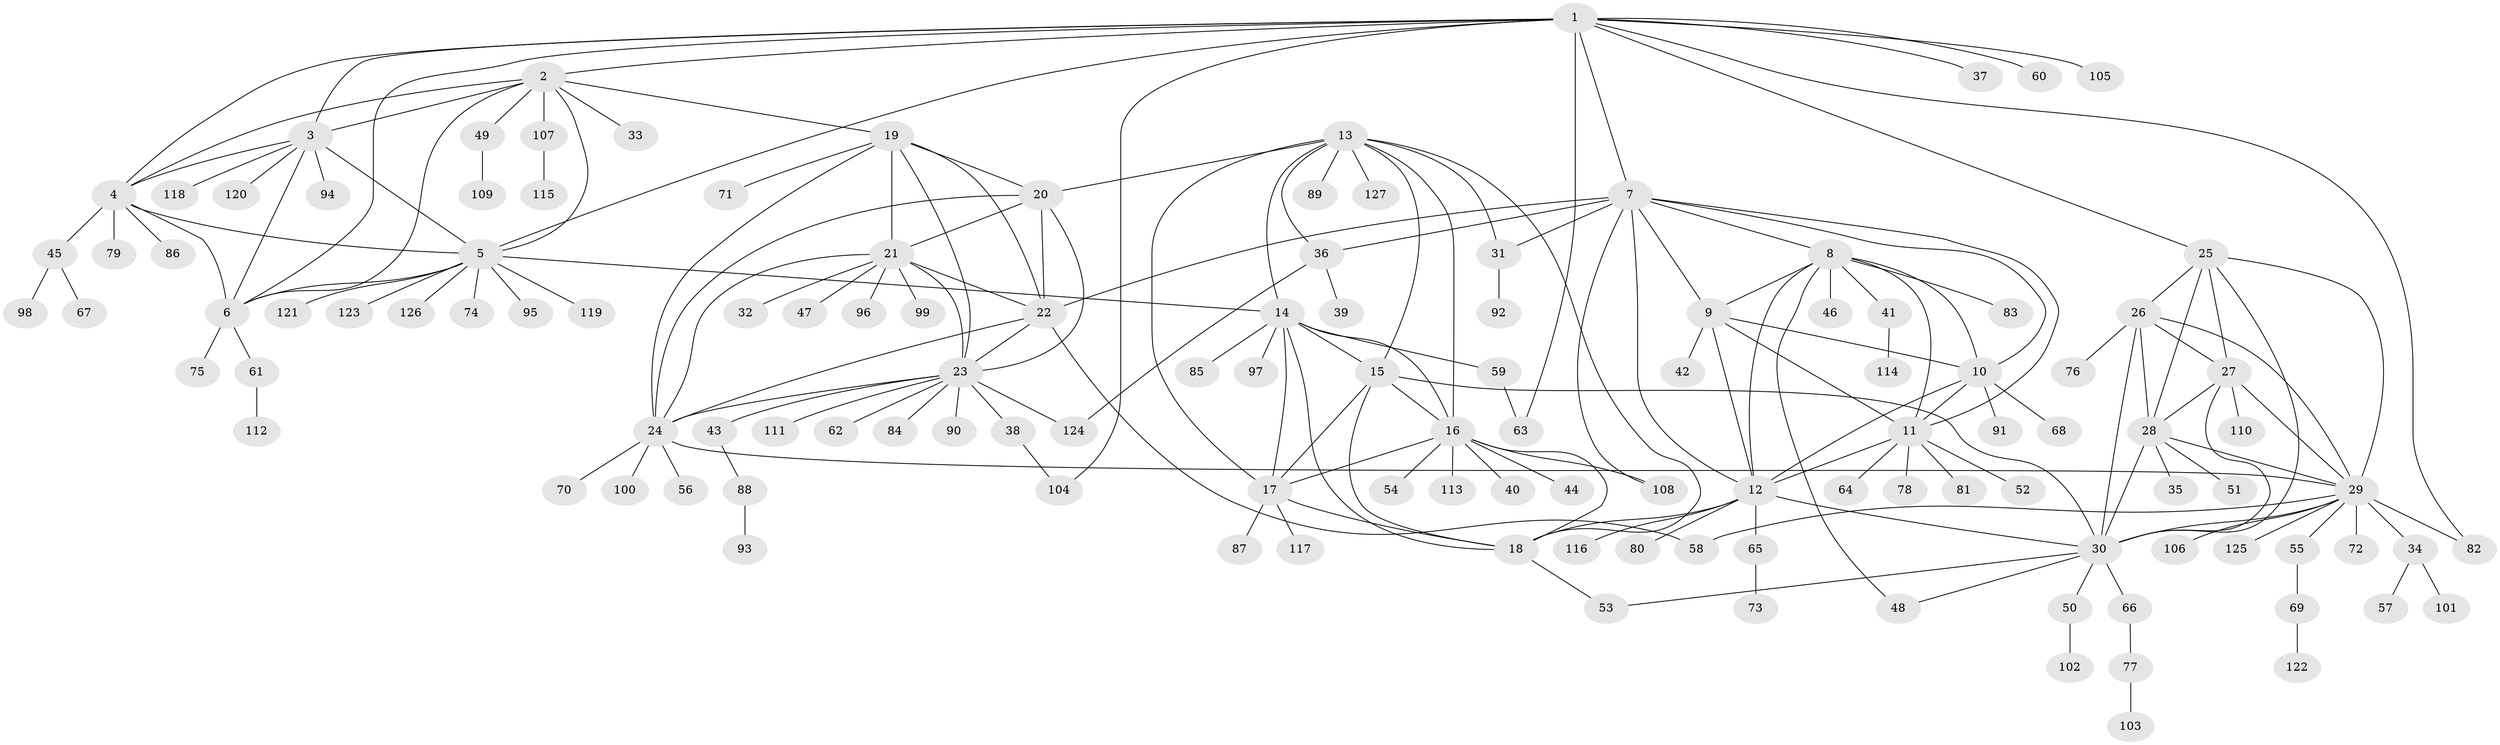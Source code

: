 // coarse degree distribution, {4: 0.10526315789473684, 7: 0.07894736842105263, 3: 0.02631578947368421, 1: 0.7368421052631579, 15: 0.02631578947368421, 5: 0.02631578947368421}
// Generated by graph-tools (version 1.1) at 2025/57/03/04/25 21:57:34]
// undirected, 127 vertices, 192 edges
graph export_dot {
graph [start="1"]
  node [color=gray90,style=filled];
  1;
  2;
  3;
  4;
  5;
  6;
  7;
  8;
  9;
  10;
  11;
  12;
  13;
  14;
  15;
  16;
  17;
  18;
  19;
  20;
  21;
  22;
  23;
  24;
  25;
  26;
  27;
  28;
  29;
  30;
  31;
  32;
  33;
  34;
  35;
  36;
  37;
  38;
  39;
  40;
  41;
  42;
  43;
  44;
  45;
  46;
  47;
  48;
  49;
  50;
  51;
  52;
  53;
  54;
  55;
  56;
  57;
  58;
  59;
  60;
  61;
  62;
  63;
  64;
  65;
  66;
  67;
  68;
  69;
  70;
  71;
  72;
  73;
  74;
  75;
  76;
  77;
  78;
  79;
  80;
  81;
  82;
  83;
  84;
  85;
  86;
  87;
  88;
  89;
  90;
  91;
  92;
  93;
  94;
  95;
  96;
  97;
  98;
  99;
  100;
  101;
  102;
  103;
  104;
  105;
  106;
  107;
  108;
  109;
  110;
  111;
  112;
  113;
  114;
  115;
  116;
  117;
  118;
  119;
  120;
  121;
  122;
  123;
  124;
  125;
  126;
  127;
  1 -- 2;
  1 -- 3;
  1 -- 4;
  1 -- 5;
  1 -- 6;
  1 -- 7;
  1 -- 25;
  1 -- 37;
  1 -- 60;
  1 -- 63;
  1 -- 82;
  1 -- 104;
  1 -- 105;
  2 -- 3;
  2 -- 4;
  2 -- 5;
  2 -- 6;
  2 -- 19;
  2 -- 33;
  2 -- 49;
  2 -- 107;
  3 -- 4;
  3 -- 5;
  3 -- 6;
  3 -- 94;
  3 -- 118;
  3 -- 120;
  4 -- 5;
  4 -- 6;
  4 -- 45;
  4 -- 79;
  4 -- 86;
  5 -- 6;
  5 -- 14;
  5 -- 74;
  5 -- 95;
  5 -- 119;
  5 -- 121;
  5 -- 123;
  5 -- 126;
  6 -- 61;
  6 -- 75;
  7 -- 8;
  7 -- 9;
  7 -- 10;
  7 -- 11;
  7 -- 12;
  7 -- 22;
  7 -- 31;
  7 -- 36;
  7 -- 108;
  8 -- 9;
  8 -- 10;
  8 -- 11;
  8 -- 12;
  8 -- 41;
  8 -- 46;
  8 -- 48;
  8 -- 83;
  9 -- 10;
  9 -- 11;
  9 -- 12;
  9 -- 42;
  10 -- 11;
  10 -- 12;
  10 -- 68;
  10 -- 91;
  11 -- 12;
  11 -- 52;
  11 -- 64;
  11 -- 78;
  11 -- 81;
  12 -- 18;
  12 -- 30;
  12 -- 65;
  12 -- 80;
  12 -- 116;
  13 -- 14;
  13 -- 15;
  13 -- 16;
  13 -- 17;
  13 -- 18;
  13 -- 20;
  13 -- 31;
  13 -- 36;
  13 -- 89;
  13 -- 127;
  14 -- 15;
  14 -- 16;
  14 -- 17;
  14 -- 18;
  14 -- 59;
  14 -- 85;
  14 -- 97;
  15 -- 16;
  15 -- 17;
  15 -- 18;
  15 -- 30;
  16 -- 17;
  16 -- 18;
  16 -- 40;
  16 -- 44;
  16 -- 54;
  16 -- 108;
  16 -- 113;
  17 -- 18;
  17 -- 87;
  17 -- 117;
  18 -- 53;
  19 -- 20;
  19 -- 21;
  19 -- 22;
  19 -- 23;
  19 -- 24;
  19 -- 71;
  20 -- 21;
  20 -- 22;
  20 -- 23;
  20 -- 24;
  21 -- 22;
  21 -- 23;
  21 -- 24;
  21 -- 32;
  21 -- 47;
  21 -- 96;
  21 -- 99;
  22 -- 23;
  22 -- 24;
  22 -- 58;
  23 -- 24;
  23 -- 38;
  23 -- 43;
  23 -- 62;
  23 -- 84;
  23 -- 90;
  23 -- 111;
  23 -- 124;
  24 -- 29;
  24 -- 56;
  24 -- 70;
  24 -- 100;
  25 -- 26;
  25 -- 27;
  25 -- 28;
  25 -- 29;
  25 -- 30;
  26 -- 27;
  26 -- 28;
  26 -- 29;
  26 -- 30;
  26 -- 76;
  27 -- 28;
  27 -- 29;
  27 -- 30;
  27 -- 110;
  28 -- 29;
  28 -- 30;
  28 -- 35;
  28 -- 51;
  29 -- 30;
  29 -- 34;
  29 -- 55;
  29 -- 58;
  29 -- 72;
  29 -- 82;
  29 -- 106;
  29 -- 125;
  30 -- 48;
  30 -- 50;
  30 -- 53;
  30 -- 66;
  31 -- 92;
  34 -- 57;
  34 -- 101;
  36 -- 39;
  36 -- 124;
  38 -- 104;
  41 -- 114;
  43 -- 88;
  45 -- 67;
  45 -- 98;
  49 -- 109;
  50 -- 102;
  55 -- 69;
  59 -- 63;
  61 -- 112;
  65 -- 73;
  66 -- 77;
  69 -- 122;
  77 -- 103;
  88 -- 93;
  107 -- 115;
}
